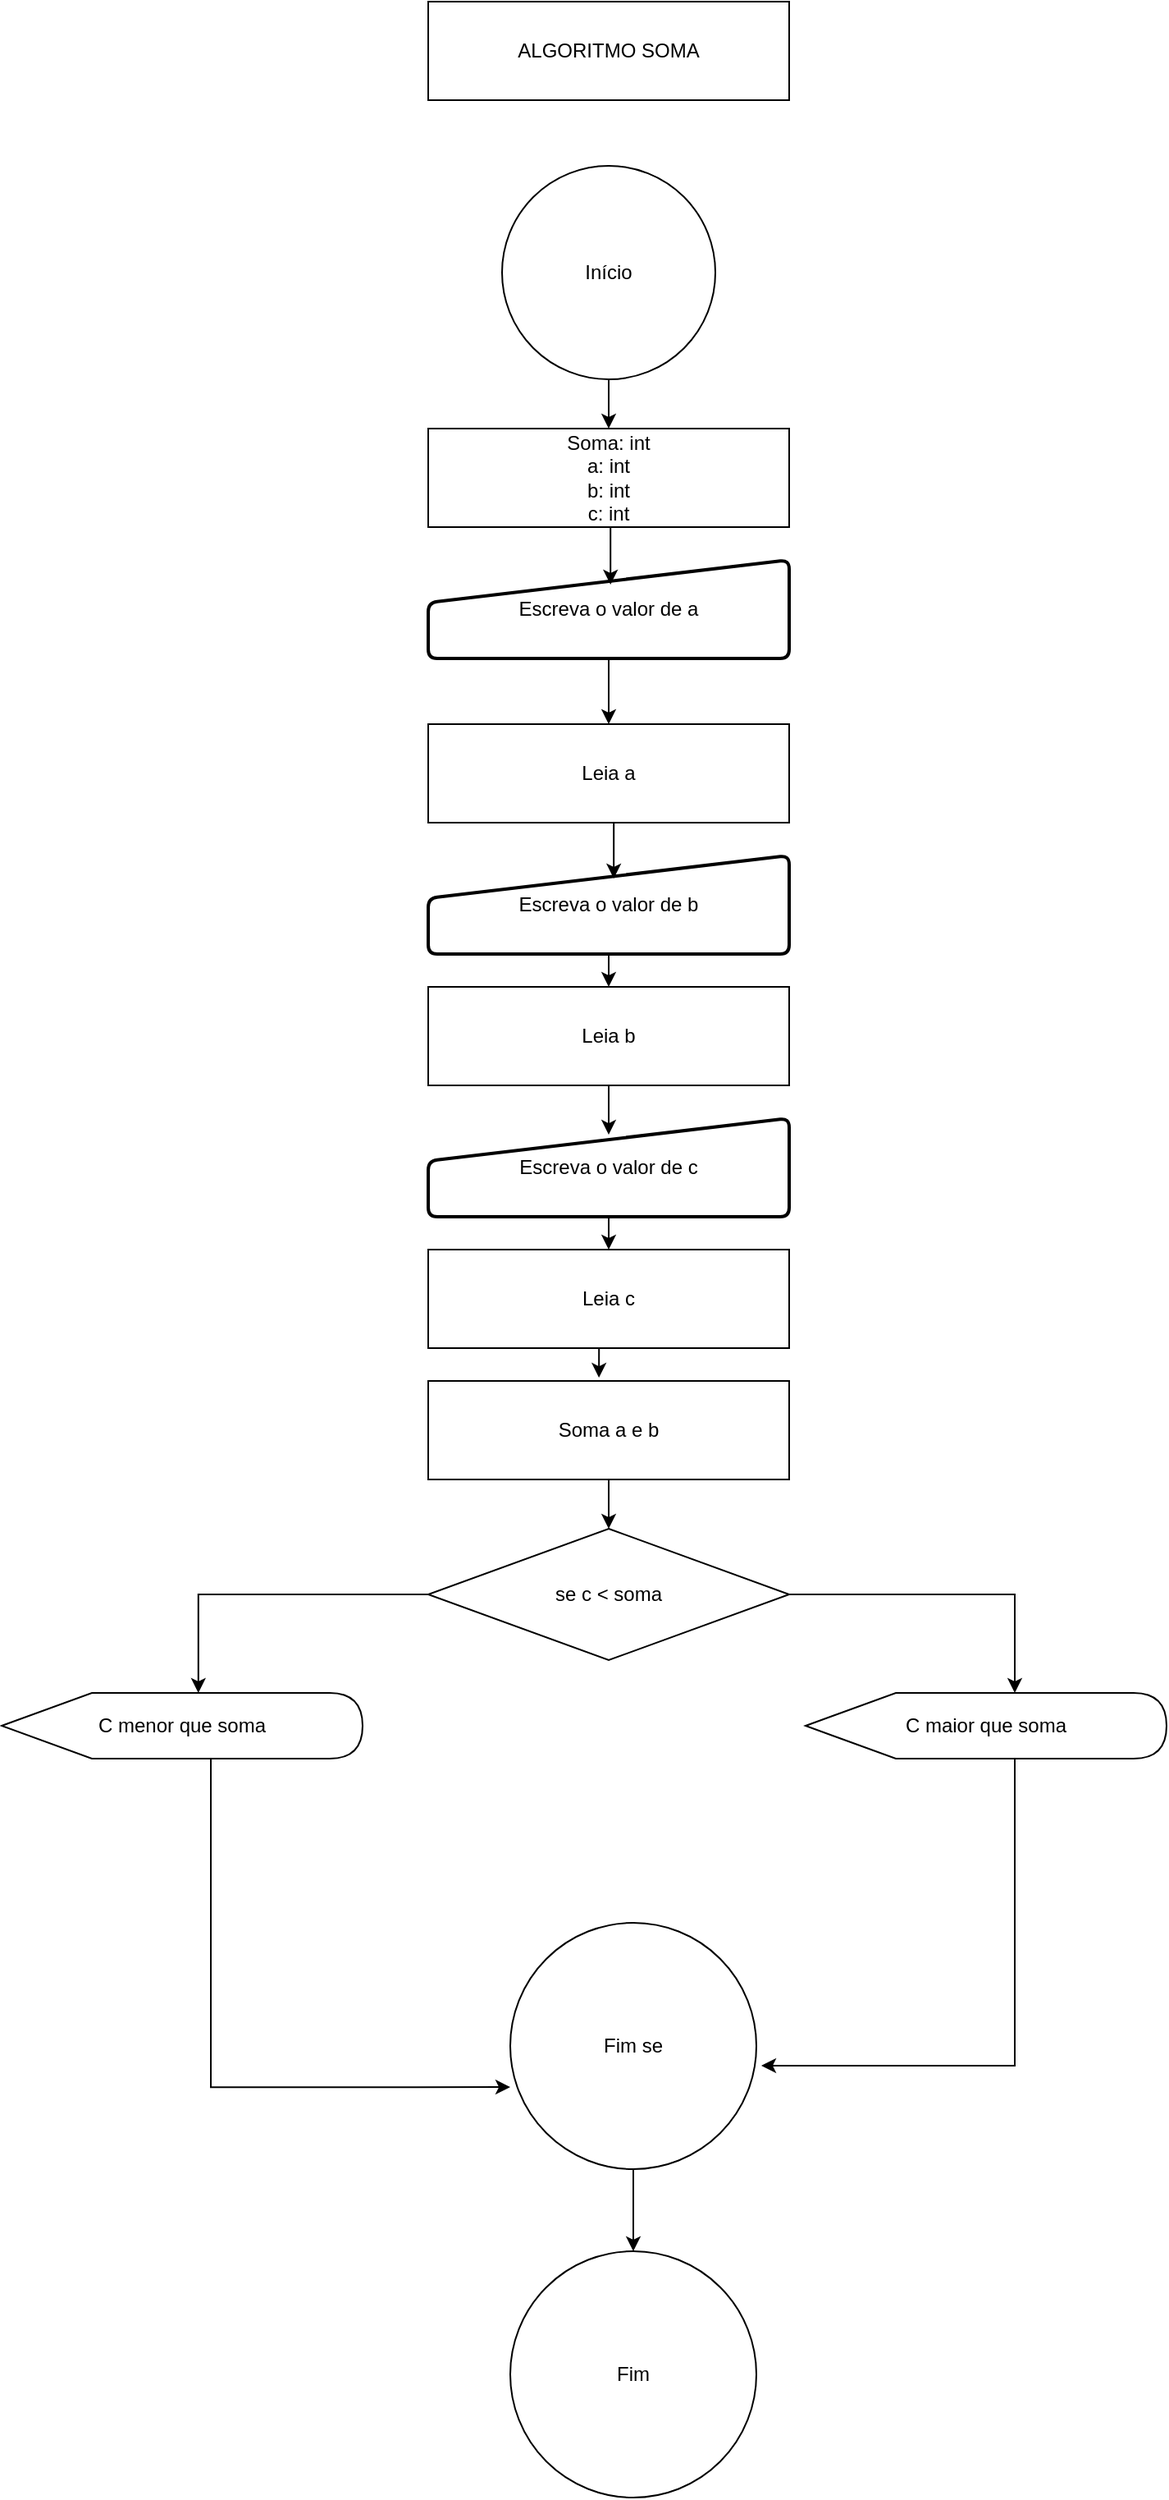 <mxfile version="24.7.13">
  <diagram name="Página-1" id="YhZ2NsdQnE9Fhn0ilmO7">
    <mxGraphModel dx="1426" dy="749" grid="1" gridSize="10" guides="1" tooltips="1" connect="1" arrows="1" fold="1" page="1" pageScale="1" pageWidth="827" pageHeight="1169" math="0" shadow="0">
      <root>
        <mxCell id="0" />
        <mxCell id="1" parent="0" />
        <mxCell id="z3osjE08zOgInhhKrqho-30" style="edgeStyle=orthogonalEdgeStyle;rounded=0;orthogonalLoop=1;jettySize=auto;html=1;exitX=0.5;exitY=1;exitDx=0;exitDy=0;entryX=0.5;entryY=0;entryDx=0;entryDy=0;" edge="1" parent="1" source="0Wqrf1u7eFIrDxNRwImo-4" target="z3osjE08zOgInhhKrqho-12">
          <mxGeometry relative="1" as="geometry" />
        </mxCell>
        <mxCell id="0Wqrf1u7eFIrDxNRwImo-4" value="Escreva o valor de a" style="html=1;strokeWidth=2;shape=manualInput;whiteSpace=wrap;rounded=1;size=26;arcSize=11;" parent="1" vertex="1">
          <mxGeometry x="320" y="360" width="220" height="60" as="geometry" />
        </mxCell>
        <mxCell id="z3osjE08zOgInhhKrqho-1" value="ALGORITMO SOMA" style="rounded=0;whiteSpace=wrap;html=1;" vertex="1" parent="1">
          <mxGeometry x="320" y="20" width="220" height="60" as="geometry" />
        </mxCell>
        <mxCell id="z3osjE08zOgInhhKrqho-46" style="edgeStyle=orthogonalEdgeStyle;rounded=0;orthogonalLoop=1;jettySize=auto;html=1;exitX=0.5;exitY=1;exitDx=0;exitDy=0;entryX=0.5;entryY=0;entryDx=0;entryDy=0;" edge="1" parent="1" source="z3osjE08zOgInhhKrqho-2" target="z3osjE08zOgInhhKrqho-9">
          <mxGeometry relative="1" as="geometry" />
        </mxCell>
        <mxCell id="z3osjE08zOgInhhKrqho-2" value="Início" style="ellipse;whiteSpace=wrap;html=1;aspect=fixed;" vertex="1" parent="1">
          <mxGeometry x="365" y="120" width="130" height="130" as="geometry" />
        </mxCell>
        <mxCell id="z3osjE08zOgInhhKrqho-9" value="Soma: int&lt;div&gt;a: int&lt;/div&gt;&lt;div&gt;b: int&lt;/div&gt;&lt;div&gt;c: int&lt;/div&gt;" style="rounded=0;whiteSpace=wrap;html=1;" vertex="1" parent="1">
          <mxGeometry x="320" y="280" width="220" height="60" as="geometry" />
        </mxCell>
        <mxCell id="z3osjE08zOgInhhKrqho-12" value="Leia a" style="rounded=0;whiteSpace=wrap;html=1;" vertex="1" parent="1">
          <mxGeometry x="320" y="460" width="220" height="60" as="geometry" />
        </mxCell>
        <mxCell id="z3osjE08zOgInhhKrqho-23" style="edgeStyle=orthogonalEdgeStyle;rounded=0;orthogonalLoop=1;jettySize=auto;html=1;exitX=0.5;exitY=1;exitDx=0;exitDy=0;entryX=0.5;entryY=0;entryDx=0;entryDy=0;" edge="1" parent="1" source="z3osjE08zOgInhhKrqho-14" target="z3osjE08zOgInhhKrqho-21">
          <mxGeometry relative="1" as="geometry" />
        </mxCell>
        <mxCell id="z3osjE08zOgInhhKrqho-14" value="Escreva o valor de b" style="html=1;strokeWidth=2;shape=manualInput;whiteSpace=wrap;rounded=1;size=26;arcSize=11;" vertex="1" parent="1">
          <mxGeometry x="320" y="540" width="220" height="60" as="geometry" />
        </mxCell>
        <mxCell id="z3osjE08zOgInhhKrqho-21" value="Leia b" style="rounded=0;whiteSpace=wrap;html=1;" vertex="1" parent="1">
          <mxGeometry x="320" y="620" width="220" height="60" as="geometry" />
        </mxCell>
        <mxCell id="z3osjE08zOgInhhKrqho-26" style="edgeStyle=orthogonalEdgeStyle;rounded=0;orthogonalLoop=1;jettySize=auto;html=1;exitX=0.5;exitY=1;exitDx=0;exitDy=0;entryX=0.5;entryY=0;entryDx=0;entryDy=0;" edge="1" parent="1" source="z3osjE08zOgInhhKrqho-22" target="z3osjE08zOgInhhKrqho-25">
          <mxGeometry relative="1" as="geometry" />
        </mxCell>
        <mxCell id="z3osjE08zOgInhhKrqho-22" value="Escreva o valor de c" style="html=1;strokeWidth=2;shape=manualInput;whiteSpace=wrap;rounded=1;size=26;arcSize=11;" vertex="1" parent="1">
          <mxGeometry x="320" y="700" width="220" height="60" as="geometry" />
        </mxCell>
        <mxCell id="z3osjE08zOgInhhKrqho-24" style="edgeStyle=orthogonalEdgeStyle;rounded=0;orthogonalLoop=1;jettySize=auto;html=1;exitX=0.5;exitY=1;exitDx=0;exitDy=0;entryX=0.5;entryY=0.167;entryDx=0;entryDy=0;entryPerimeter=0;" edge="1" parent="1" source="z3osjE08zOgInhhKrqho-21" target="z3osjE08zOgInhhKrqho-22">
          <mxGeometry relative="1" as="geometry" />
        </mxCell>
        <mxCell id="z3osjE08zOgInhhKrqho-25" value="Leia c" style="rounded=0;whiteSpace=wrap;html=1;" vertex="1" parent="1">
          <mxGeometry x="320" y="780" width="220" height="60" as="geometry" />
        </mxCell>
        <mxCell id="z3osjE08zOgInhhKrqho-35" style="edgeStyle=orthogonalEdgeStyle;rounded=0;orthogonalLoop=1;jettySize=auto;html=1;exitX=0.5;exitY=1;exitDx=0;exitDy=0;entryX=0.5;entryY=0;entryDx=0;entryDy=0;" edge="1" parent="1" source="z3osjE08zOgInhhKrqho-27" target="z3osjE08zOgInhhKrqho-34">
          <mxGeometry relative="1" as="geometry" />
        </mxCell>
        <mxCell id="z3osjE08zOgInhhKrqho-27" value="Soma a e b" style="rounded=0;whiteSpace=wrap;html=1;" vertex="1" parent="1">
          <mxGeometry x="320" y="860" width="220" height="60" as="geometry" />
        </mxCell>
        <mxCell id="z3osjE08zOgInhhKrqho-28" style="edgeStyle=orthogonalEdgeStyle;rounded=0;orthogonalLoop=1;jettySize=auto;html=1;exitX=0.5;exitY=1;exitDx=0;exitDy=0;entryX=0.473;entryY=-0.033;entryDx=0;entryDy=0;entryPerimeter=0;" edge="1" parent="1" source="z3osjE08zOgInhhKrqho-25" target="z3osjE08zOgInhhKrqho-27">
          <mxGeometry relative="1" as="geometry" />
        </mxCell>
        <mxCell id="z3osjE08zOgInhhKrqho-29" style="edgeStyle=orthogonalEdgeStyle;rounded=0;orthogonalLoop=1;jettySize=auto;html=1;exitX=0.5;exitY=1;exitDx=0;exitDy=0;entryX=0.505;entryY=0.25;entryDx=0;entryDy=0;entryPerimeter=0;" edge="1" parent="1" source="z3osjE08zOgInhhKrqho-9" target="0Wqrf1u7eFIrDxNRwImo-4">
          <mxGeometry relative="1" as="geometry" />
        </mxCell>
        <mxCell id="z3osjE08zOgInhhKrqho-33" style="edgeStyle=orthogonalEdgeStyle;rounded=0;orthogonalLoop=1;jettySize=auto;html=1;exitX=0.5;exitY=1;exitDx=0;exitDy=0;entryX=0.514;entryY=0.233;entryDx=0;entryDy=0;entryPerimeter=0;" edge="1" parent="1" source="z3osjE08zOgInhhKrqho-12" target="z3osjE08zOgInhhKrqho-14">
          <mxGeometry relative="1" as="geometry" />
        </mxCell>
        <mxCell id="z3osjE08zOgInhhKrqho-34" value="se c &amp;lt; soma" style="rhombus;whiteSpace=wrap;html=1;" vertex="1" parent="1">
          <mxGeometry x="320" y="950" width="220" height="80" as="geometry" />
        </mxCell>
        <mxCell id="z3osjE08zOgInhhKrqho-36" value="C menor que soma" style="shape=display;whiteSpace=wrap;html=1;" vertex="1" parent="1">
          <mxGeometry x="60" y="1050" width="220" height="40" as="geometry" />
        </mxCell>
        <mxCell id="z3osjE08zOgInhhKrqho-37" value="C maior que soma" style="shape=display;whiteSpace=wrap;html=1;" vertex="1" parent="1">
          <mxGeometry x="550" y="1050" width="220" height="40" as="geometry" />
        </mxCell>
        <mxCell id="z3osjE08zOgInhhKrqho-38" style="edgeStyle=orthogonalEdgeStyle;rounded=0;orthogonalLoop=1;jettySize=auto;html=1;exitX=1;exitY=0.5;exitDx=0;exitDy=0;entryX=0;entryY=0;entryDx=127.5;entryDy=0;entryPerimeter=0;" edge="1" parent="1" source="z3osjE08zOgInhhKrqho-34" target="z3osjE08zOgInhhKrqho-37">
          <mxGeometry relative="1" as="geometry" />
        </mxCell>
        <mxCell id="z3osjE08zOgInhhKrqho-39" style="edgeStyle=orthogonalEdgeStyle;rounded=0;orthogonalLoop=1;jettySize=auto;html=1;exitX=0;exitY=0.5;exitDx=0;exitDy=0;entryX=0.545;entryY=0;entryDx=0;entryDy=0;entryPerimeter=0;" edge="1" parent="1" source="z3osjE08zOgInhhKrqho-34" target="z3osjE08zOgInhhKrqho-36">
          <mxGeometry relative="1" as="geometry" />
        </mxCell>
        <mxCell id="z3osjE08zOgInhhKrqho-45" style="edgeStyle=orthogonalEdgeStyle;rounded=0;orthogonalLoop=1;jettySize=auto;html=1;exitX=0.5;exitY=1;exitDx=0;exitDy=0;entryX=0.5;entryY=0;entryDx=0;entryDy=0;" edge="1" parent="1" source="z3osjE08zOgInhhKrqho-40" target="z3osjE08zOgInhhKrqho-41">
          <mxGeometry relative="1" as="geometry" />
        </mxCell>
        <mxCell id="z3osjE08zOgInhhKrqho-40" value="Fim se" style="ellipse;whiteSpace=wrap;html=1;aspect=fixed;" vertex="1" parent="1">
          <mxGeometry x="370" y="1190" width="150" height="150" as="geometry" />
        </mxCell>
        <mxCell id="z3osjE08zOgInhhKrqho-41" value="Fim" style="ellipse;whiteSpace=wrap;html=1;aspect=fixed;" vertex="1" parent="1">
          <mxGeometry x="370" y="1390" width="150" height="150" as="geometry" />
        </mxCell>
        <mxCell id="z3osjE08zOgInhhKrqho-42" style="edgeStyle=orthogonalEdgeStyle;rounded=0;orthogonalLoop=1;jettySize=auto;html=1;exitX=0;exitY=0;exitDx=127.5;exitDy=40;exitPerimeter=0;entryX=0;entryY=0.667;entryDx=0;entryDy=0;entryPerimeter=0;" edge="1" parent="1" source="z3osjE08zOgInhhKrqho-36" target="z3osjE08zOgInhhKrqho-40">
          <mxGeometry relative="1" as="geometry" />
        </mxCell>
        <mxCell id="z3osjE08zOgInhhKrqho-43" style="edgeStyle=orthogonalEdgeStyle;rounded=0;orthogonalLoop=1;jettySize=auto;html=1;exitX=0;exitY=0;exitDx=127.5;exitDy=40;exitPerimeter=0;entryX=1.02;entryY=0.58;entryDx=0;entryDy=0;entryPerimeter=0;" edge="1" parent="1" source="z3osjE08zOgInhhKrqho-37" target="z3osjE08zOgInhhKrqho-40">
          <mxGeometry relative="1" as="geometry">
            <Array as="points">
              <mxPoint x="678" y="1277" />
            </Array>
          </mxGeometry>
        </mxCell>
      </root>
    </mxGraphModel>
  </diagram>
</mxfile>
